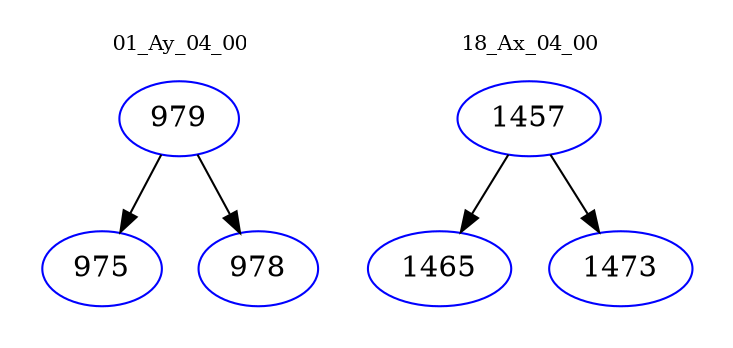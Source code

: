 digraph{
subgraph cluster_0 {
color = white
label = "01_Ay_04_00";
fontsize=10;
T0_979 [label="979", color="blue"]
T0_979 -> T0_975 [color="black"]
T0_975 [label="975", color="blue"]
T0_979 -> T0_978 [color="black"]
T0_978 [label="978", color="blue"]
}
subgraph cluster_1 {
color = white
label = "18_Ax_04_00";
fontsize=10;
T1_1457 [label="1457", color="blue"]
T1_1457 -> T1_1465 [color="black"]
T1_1465 [label="1465", color="blue"]
T1_1457 -> T1_1473 [color="black"]
T1_1473 [label="1473", color="blue"]
}
}
